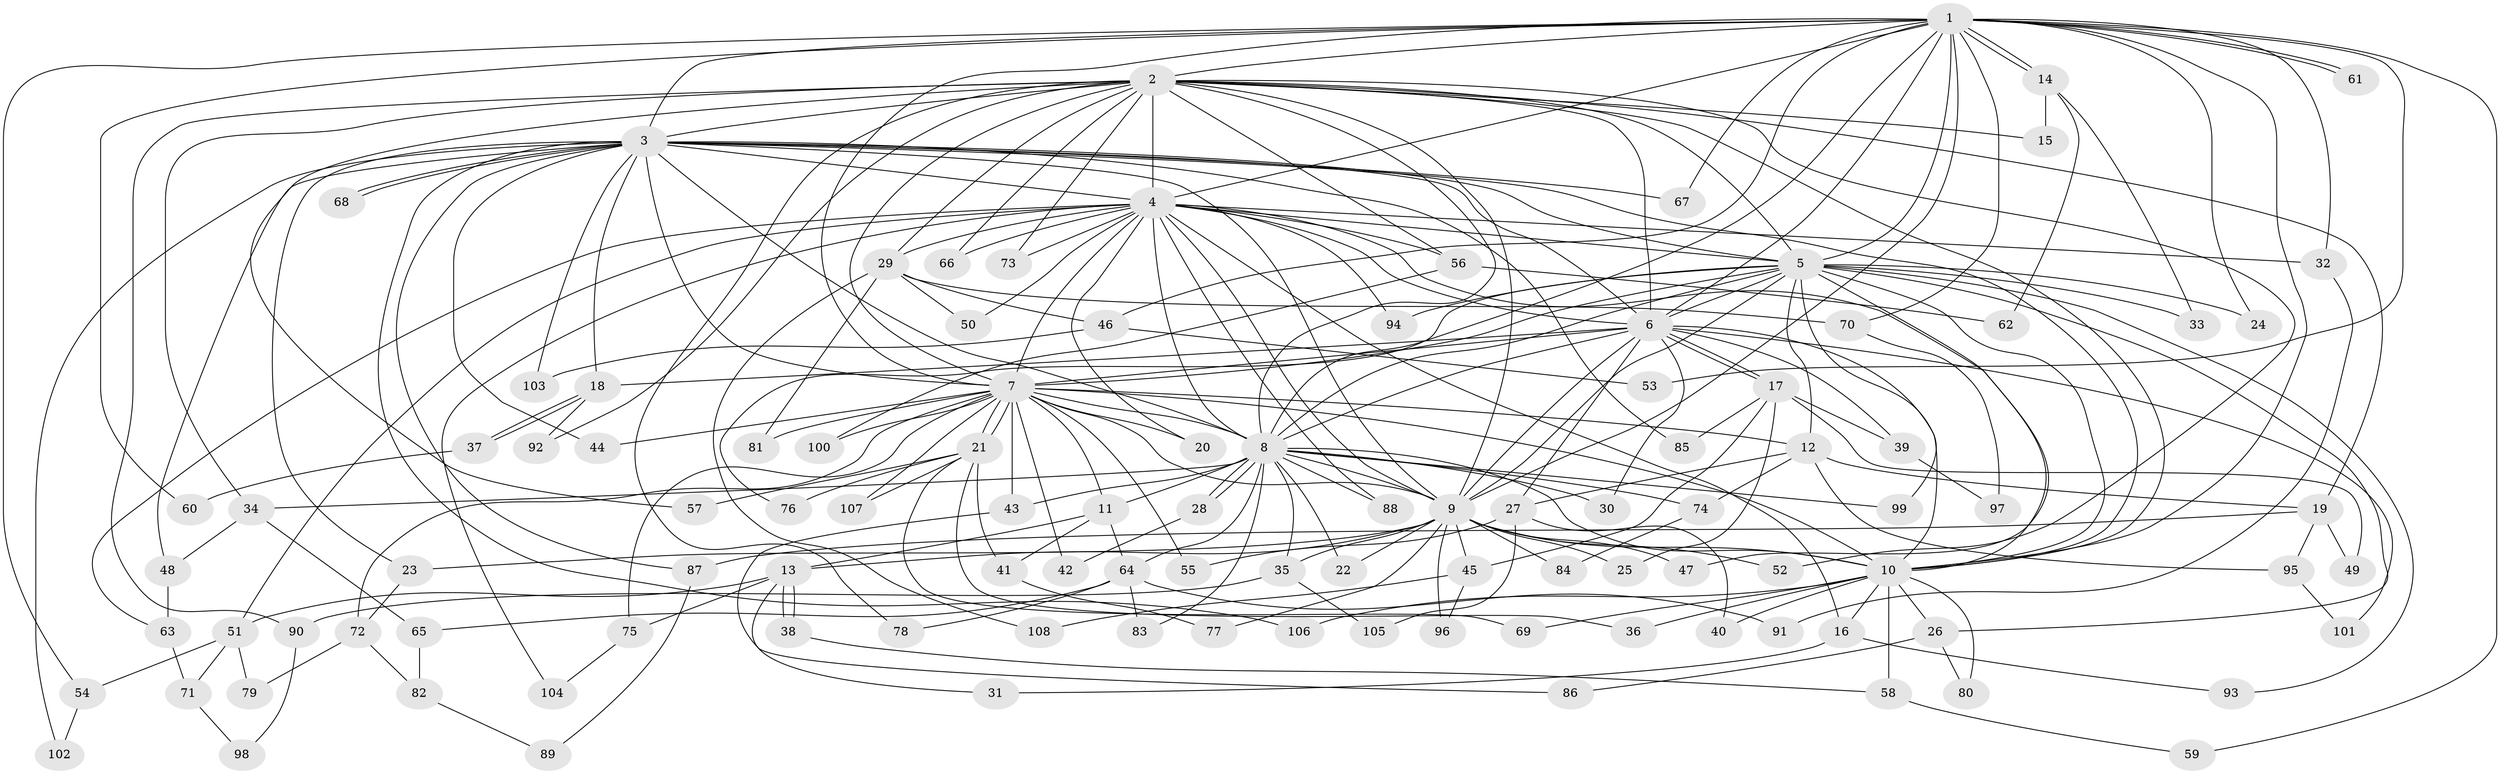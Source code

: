 // Generated by graph-tools (version 1.1) at 2025/01/03/09/25 03:01:36]
// undirected, 108 vertices, 241 edges
graph export_dot {
graph [start="1"]
  node [color=gray90,style=filled];
  1;
  2;
  3;
  4;
  5;
  6;
  7;
  8;
  9;
  10;
  11;
  12;
  13;
  14;
  15;
  16;
  17;
  18;
  19;
  20;
  21;
  22;
  23;
  24;
  25;
  26;
  27;
  28;
  29;
  30;
  31;
  32;
  33;
  34;
  35;
  36;
  37;
  38;
  39;
  40;
  41;
  42;
  43;
  44;
  45;
  46;
  47;
  48;
  49;
  50;
  51;
  52;
  53;
  54;
  55;
  56;
  57;
  58;
  59;
  60;
  61;
  62;
  63;
  64;
  65;
  66;
  67;
  68;
  69;
  70;
  71;
  72;
  73;
  74;
  75;
  76;
  77;
  78;
  79;
  80;
  81;
  82;
  83;
  84;
  85;
  86;
  87;
  88;
  89;
  90;
  91;
  92;
  93;
  94;
  95;
  96;
  97;
  98;
  99;
  100;
  101;
  102;
  103;
  104;
  105;
  106;
  107;
  108;
  1 -- 2;
  1 -- 3;
  1 -- 4;
  1 -- 5;
  1 -- 6;
  1 -- 7;
  1 -- 8;
  1 -- 9;
  1 -- 10;
  1 -- 14;
  1 -- 14;
  1 -- 24;
  1 -- 32;
  1 -- 46;
  1 -- 53;
  1 -- 54;
  1 -- 59;
  1 -- 60;
  1 -- 61;
  1 -- 61;
  1 -- 67;
  1 -- 70;
  2 -- 3;
  2 -- 4;
  2 -- 5;
  2 -- 6;
  2 -- 7;
  2 -- 8;
  2 -- 9;
  2 -- 10;
  2 -- 15;
  2 -- 19;
  2 -- 29;
  2 -- 34;
  2 -- 52;
  2 -- 56;
  2 -- 57;
  2 -- 66;
  2 -- 73;
  2 -- 78;
  2 -- 90;
  2 -- 92;
  3 -- 4;
  3 -- 5;
  3 -- 6;
  3 -- 7;
  3 -- 8;
  3 -- 9;
  3 -- 10;
  3 -- 18;
  3 -- 23;
  3 -- 44;
  3 -- 48;
  3 -- 67;
  3 -- 68;
  3 -- 68;
  3 -- 85;
  3 -- 87;
  3 -- 102;
  3 -- 103;
  3 -- 106;
  4 -- 5;
  4 -- 6;
  4 -- 7;
  4 -- 8;
  4 -- 9;
  4 -- 10;
  4 -- 16;
  4 -- 20;
  4 -- 29;
  4 -- 32;
  4 -- 50;
  4 -- 51;
  4 -- 56;
  4 -- 63;
  4 -- 66;
  4 -- 73;
  4 -- 88;
  4 -- 94;
  4 -- 104;
  5 -- 6;
  5 -- 7;
  5 -- 8;
  5 -- 9;
  5 -- 10;
  5 -- 12;
  5 -- 24;
  5 -- 26;
  5 -- 33;
  5 -- 47;
  5 -- 76;
  5 -- 93;
  5 -- 94;
  5 -- 99;
  6 -- 7;
  6 -- 8;
  6 -- 9;
  6 -- 10;
  6 -- 17;
  6 -- 17;
  6 -- 18;
  6 -- 27;
  6 -- 30;
  6 -- 39;
  6 -- 101;
  7 -- 8;
  7 -- 9;
  7 -- 10;
  7 -- 11;
  7 -- 12;
  7 -- 20;
  7 -- 21;
  7 -- 21;
  7 -- 42;
  7 -- 43;
  7 -- 44;
  7 -- 55;
  7 -- 72;
  7 -- 75;
  7 -- 81;
  7 -- 100;
  7 -- 107;
  8 -- 9;
  8 -- 10;
  8 -- 11;
  8 -- 22;
  8 -- 28;
  8 -- 28;
  8 -- 30;
  8 -- 34;
  8 -- 35;
  8 -- 43;
  8 -- 64;
  8 -- 74;
  8 -- 83;
  8 -- 88;
  8 -- 99;
  9 -- 10;
  9 -- 13;
  9 -- 22;
  9 -- 23;
  9 -- 25;
  9 -- 35;
  9 -- 45;
  9 -- 47;
  9 -- 52;
  9 -- 77;
  9 -- 84;
  9 -- 96;
  10 -- 16;
  10 -- 26;
  10 -- 36;
  10 -- 40;
  10 -- 58;
  10 -- 69;
  10 -- 80;
  10 -- 106;
  11 -- 13;
  11 -- 41;
  11 -- 64;
  12 -- 19;
  12 -- 27;
  12 -- 74;
  12 -- 95;
  13 -- 31;
  13 -- 38;
  13 -- 38;
  13 -- 51;
  13 -- 75;
  14 -- 15;
  14 -- 33;
  14 -- 62;
  16 -- 31;
  16 -- 93;
  17 -- 25;
  17 -- 39;
  17 -- 45;
  17 -- 49;
  17 -- 85;
  18 -- 37;
  18 -- 37;
  18 -- 92;
  19 -- 49;
  19 -- 87;
  19 -- 95;
  21 -- 36;
  21 -- 41;
  21 -- 57;
  21 -- 69;
  21 -- 76;
  21 -- 107;
  23 -- 72;
  26 -- 80;
  26 -- 86;
  27 -- 40;
  27 -- 55;
  27 -- 105;
  28 -- 42;
  29 -- 46;
  29 -- 50;
  29 -- 70;
  29 -- 81;
  29 -- 108;
  32 -- 91;
  34 -- 48;
  34 -- 65;
  35 -- 90;
  35 -- 105;
  37 -- 60;
  38 -- 58;
  39 -- 97;
  41 -- 77;
  43 -- 86;
  45 -- 96;
  45 -- 108;
  46 -- 53;
  46 -- 103;
  48 -- 63;
  51 -- 54;
  51 -- 71;
  51 -- 79;
  54 -- 102;
  56 -- 62;
  56 -- 100;
  58 -- 59;
  63 -- 71;
  64 -- 65;
  64 -- 78;
  64 -- 83;
  64 -- 91;
  65 -- 82;
  70 -- 97;
  71 -- 98;
  72 -- 79;
  72 -- 82;
  74 -- 84;
  75 -- 104;
  82 -- 89;
  87 -- 89;
  90 -- 98;
  95 -- 101;
}
